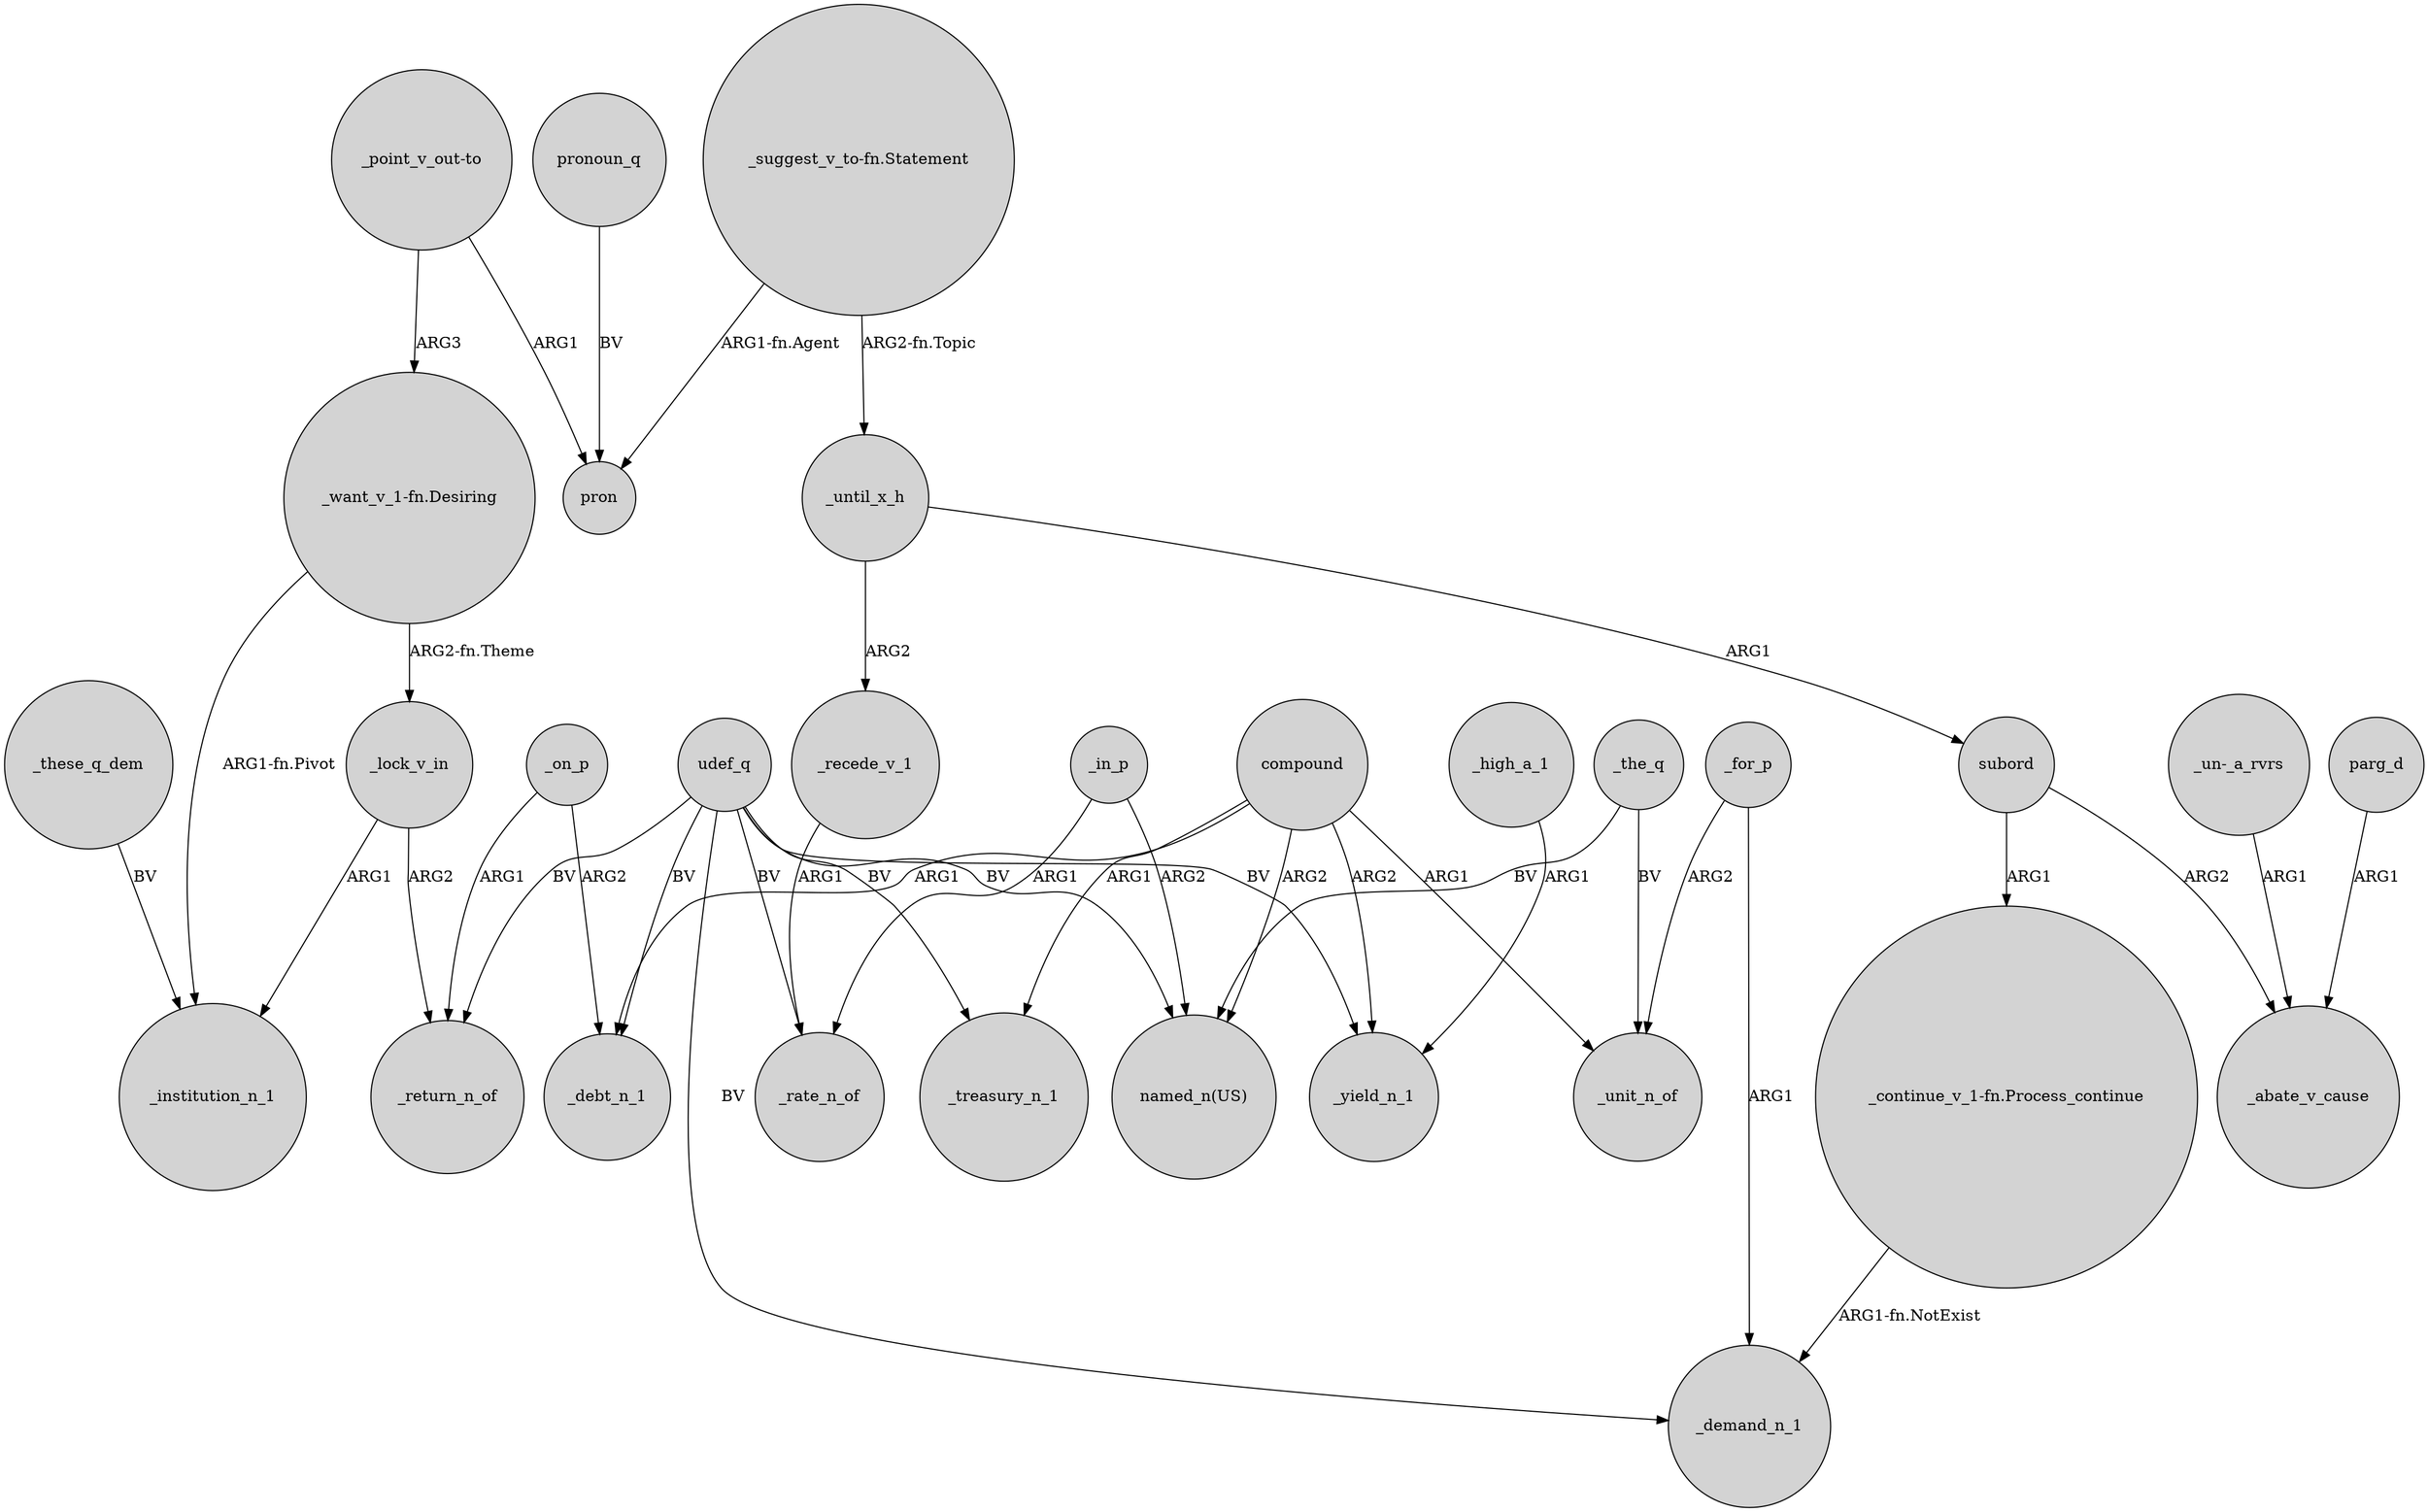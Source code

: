 digraph {
	node [shape=circle style=filled]
	"_suggest_v_to-fn.Statement" -> pron [label="ARG1-fn.Agent"]
	compound -> _debt_n_1 [label=ARG1]
	_lock_v_in -> _return_n_of [label=ARG2]
	udef_q -> "named_n(US)" [label=BV]
	compound -> _treasury_n_1 [label=ARG1]
	udef_q -> _debt_n_1 [label=BV]
	compound -> _unit_n_of [label=ARG1]
	"_un-_a_rvrs" -> _abate_v_cause [label=ARG1]
	_recede_v_1 -> _rate_n_of [label=ARG1]
	udef_q -> _return_n_of [label=BV]
	"_continue_v_1-fn.Process_continue" -> _demand_n_1 [label="ARG1-fn.NotExist"]
	"_point_v_out-to" -> "_want_v_1-fn.Desiring" [label=ARG3]
	udef_q -> _rate_n_of [label=BV]
	_for_p -> _unit_n_of [label=ARG2]
	_in_p -> "named_n(US)" [label=ARG2]
	compound -> "named_n(US)" [label=ARG2]
	parg_d -> _abate_v_cause [label=ARG1]
	_these_q_dem -> _institution_n_1 [label=BV]
	_the_q -> "named_n(US)" [label=BV]
	"_want_v_1-fn.Desiring" -> _institution_n_1 [label="ARG1-fn.Pivot"]
	_on_p -> _debt_n_1 [label=ARG2]
	pronoun_q -> pron [label=BV]
	_on_p -> _return_n_of [label=ARG1]
	udef_q -> _treasury_n_1 [label=BV]
	"_want_v_1-fn.Desiring" -> _lock_v_in [label="ARG2-fn.Theme"]
	udef_q -> _demand_n_1 [label=BV]
	_for_p -> _demand_n_1 [label=ARG1]
	_high_a_1 -> _yield_n_1 [label=ARG1]
	"_suggest_v_to-fn.Statement" -> _until_x_h [label="ARG2-fn.Topic"]
	_in_p -> _rate_n_of [label=ARG1]
	_until_x_h -> subord [label=ARG1]
	_until_x_h -> _recede_v_1 [label=ARG2]
	subord -> "_continue_v_1-fn.Process_continue" [label=ARG1]
	subord -> _abate_v_cause [label=ARG2]
	_lock_v_in -> _institution_n_1 [label=ARG1]
	compound -> _yield_n_1 [label=ARG2]
	_the_q -> _unit_n_of [label=BV]
	"_point_v_out-to" -> pron [label=ARG1]
	udef_q -> _yield_n_1 [label=BV]
}
